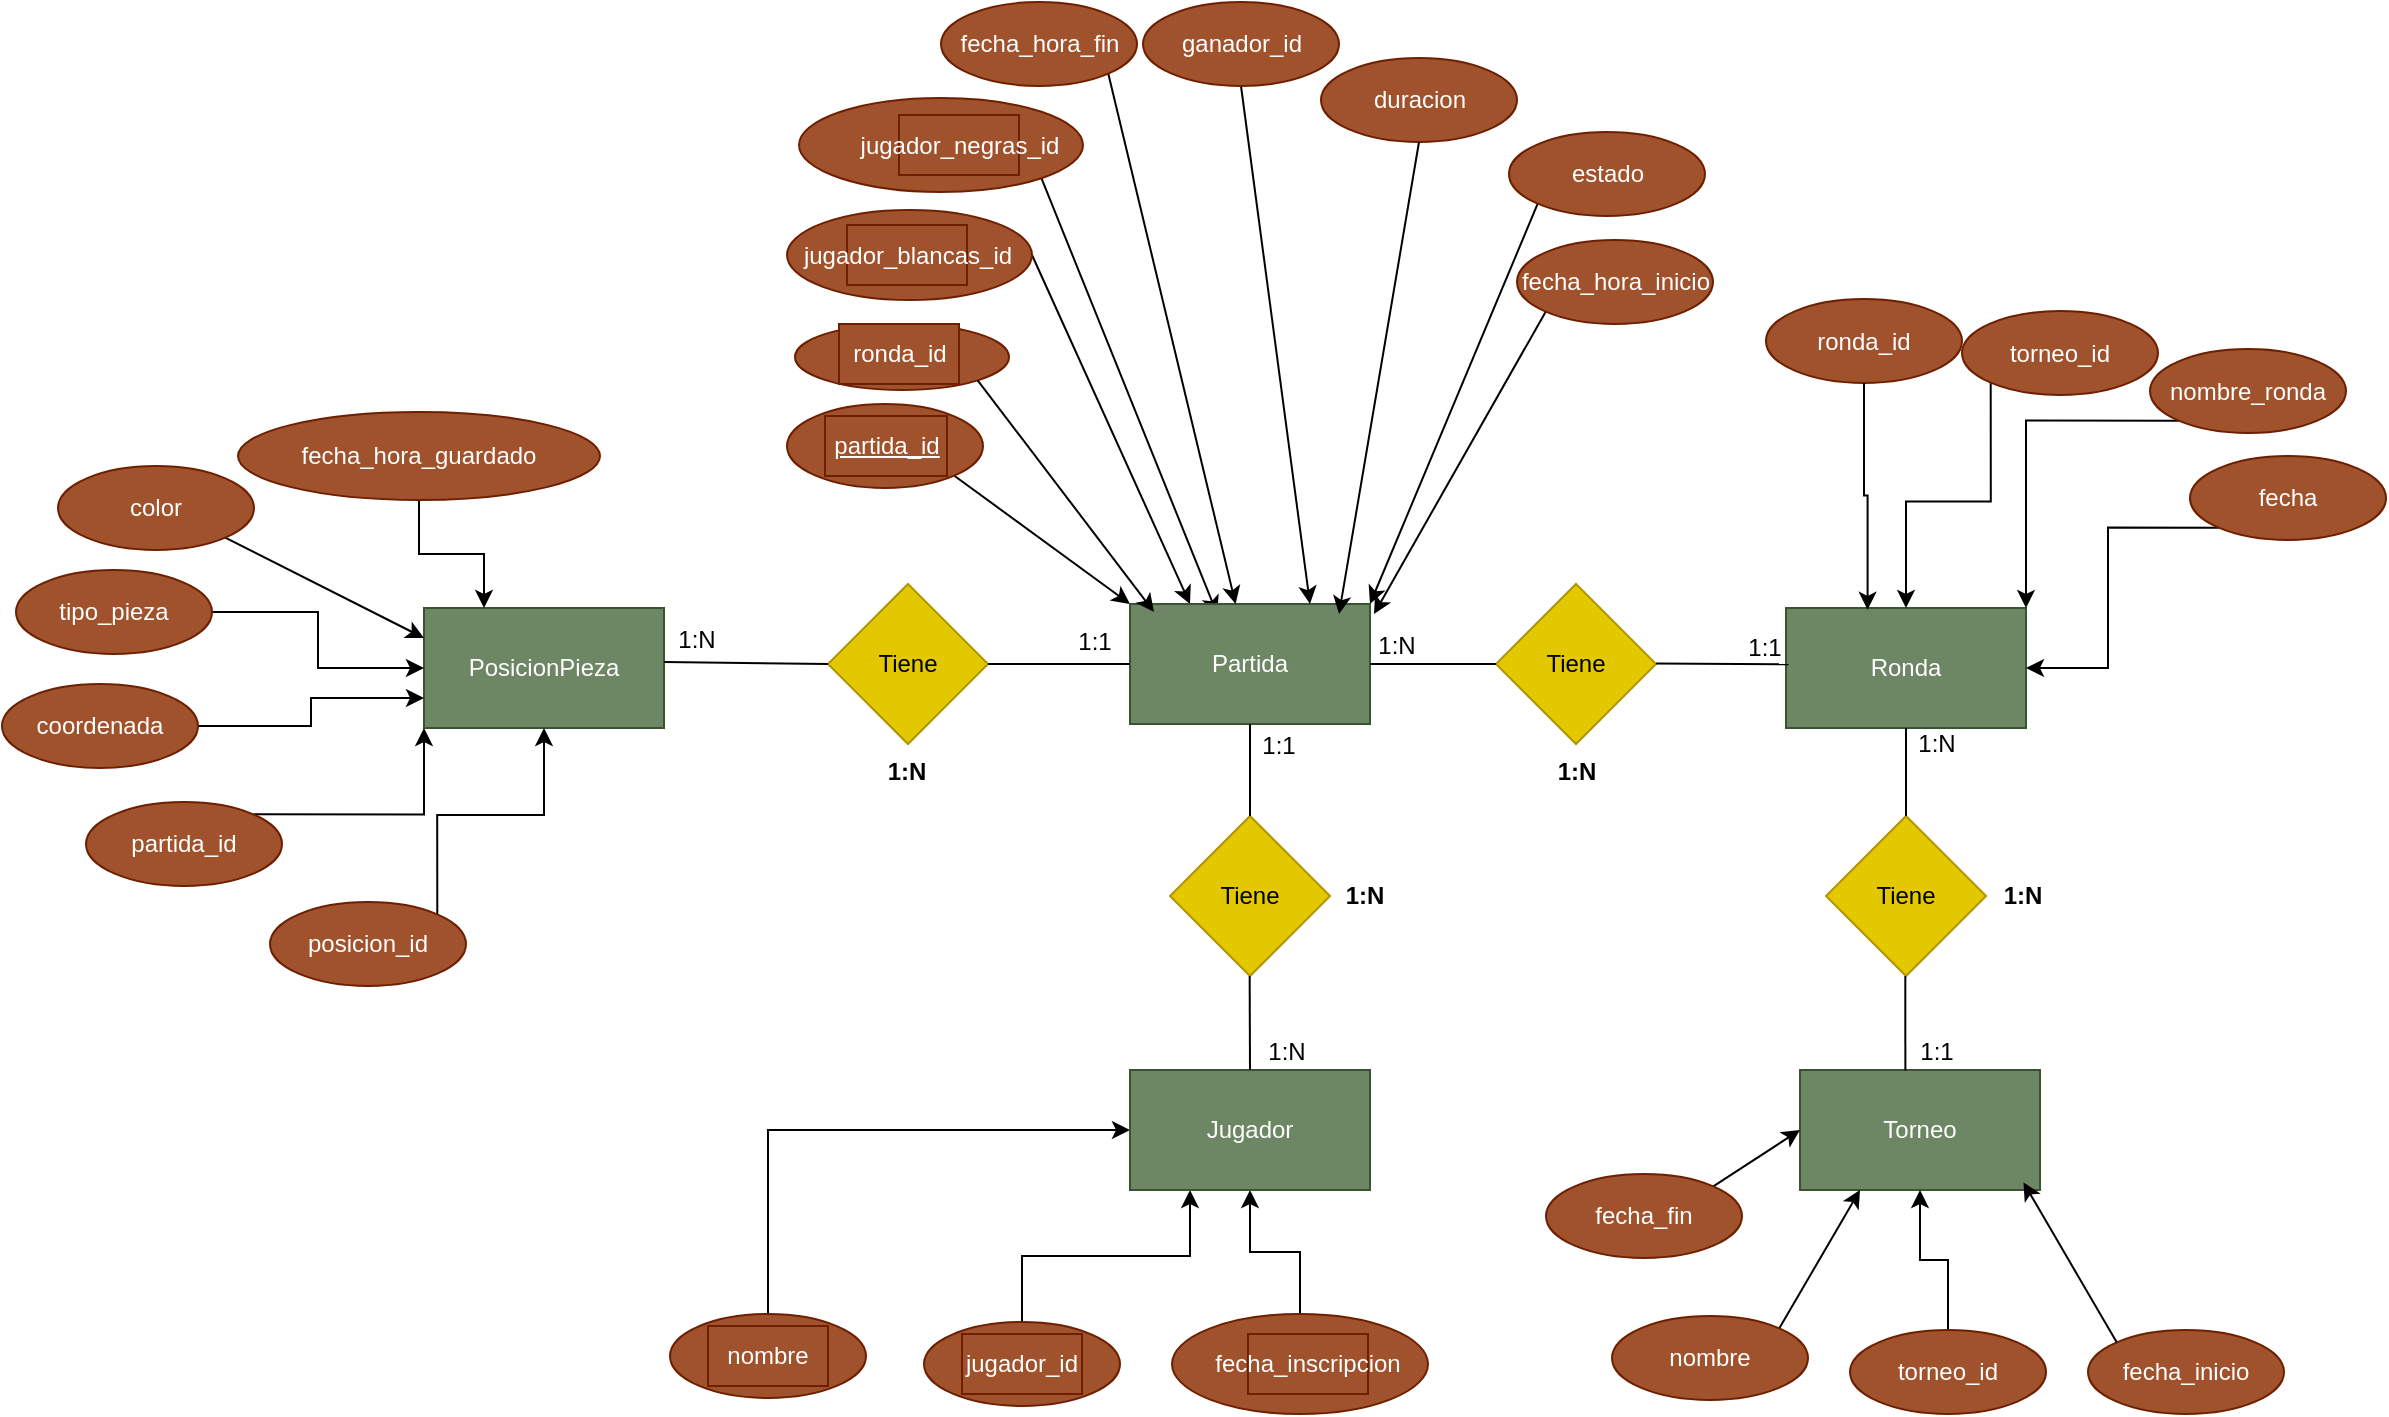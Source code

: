 <mxfile version="26.0.4" pages="2">
  <diagram name="Diagrama-ER" id="im4rLIGjDp1ugVJvaZfw">
    <mxGraphModel dx="2619" dy="1384" grid="0" gridSize="10" guides="1" tooltips="1" connect="1" arrows="0" fold="1" page="0" pageScale="1" pageWidth="827" pageHeight="1169" math="0" shadow="0">
      <root>
        <mxCell id="0" />
        <mxCell id="1" parent="0" />
        <mxCell id="M3GUtny6w7VFZLUFsRHC-83" style="rounded=0;orthogonalLoop=1;jettySize=auto;html=1;exitX=1;exitY=0.5;exitDx=0;exitDy=0;entryX=0.25;entryY=0;entryDx=0;entryDy=0;" parent="1" source="sAkTe9yY6t8Xh1nZLeKb-22" target="sAkTe9yY6t8Xh1nZLeKb-1" edge="1">
          <mxGeometry relative="1" as="geometry" />
        </mxCell>
        <mxCell id="sAkTe9yY6t8Xh1nZLeKb-22" value="" style="ellipse;whiteSpace=wrap;html=1;fillColor=#a0522d;fontColor=#ffffff;strokeColor=#6D1F00;" parent="1" vertex="1">
          <mxGeometry x="106.5" y="18" width="122.5" height="45" as="geometry" />
        </mxCell>
        <mxCell id="M3GUtny6w7VFZLUFsRHC-84" style="rounded=0;orthogonalLoop=1;jettySize=auto;html=1;exitX=1;exitY=1;exitDx=0;exitDy=0;entryX=0.363;entryY=0.083;entryDx=0;entryDy=0;entryPerimeter=0;" parent="1" source="sAkTe9yY6t8Xh1nZLeKb-23" target="sAkTe9yY6t8Xh1nZLeKb-1" edge="1">
          <mxGeometry relative="1" as="geometry">
            <mxPoint x="305.737" y="122.105" as="targetPoint" />
          </mxGeometry>
        </mxCell>
        <mxCell id="sAkTe9yY6t8Xh1nZLeKb-23" value="" style="ellipse;whiteSpace=wrap;html=1;fillColor=#a0522d;fontColor=#ffffff;strokeColor=#6D1F00;" parent="1" vertex="1">
          <mxGeometry x="112.5" y="-38" width="142" height="47" as="geometry" />
        </mxCell>
        <mxCell id="M3GUtny6w7VFZLUFsRHC-98" style="edgeStyle=orthogonalEdgeStyle;rounded=0;orthogonalLoop=1;jettySize=auto;html=1;exitX=0.5;exitY=0;exitDx=0;exitDy=0;" parent="1" source="sAkTe9yY6t8Xh1nZLeKb-25" target="sAkTe9yY6t8Xh1nZLeKb-2" edge="1">
          <mxGeometry relative="1" as="geometry" />
        </mxCell>
        <mxCell id="sAkTe9yY6t8Xh1nZLeKb-25" value="" style="ellipse;whiteSpace=wrap;html=1;fillColor=#a0522d;fontColor=#ffffff;strokeColor=#6D1F00;" parent="1" vertex="1">
          <mxGeometry x="299" y="570" width="128" height="50" as="geometry" />
        </mxCell>
        <mxCell id="M3GUtny6w7VFZLUFsRHC-99" style="edgeStyle=orthogonalEdgeStyle;rounded=0;orthogonalLoop=1;jettySize=auto;html=1;exitX=0.5;exitY=0;exitDx=0;exitDy=0;entryX=0.25;entryY=1;entryDx=0;entryDy=0;" parent="1" source="sAkTe9yY6t8Xh1nZLeKb-26" target="sAkTe9yY6t8Xh1nZLeKb-2" edge="1">
          <mxGeometry relative="1" as="geometry" />
        </mxCell>
        <mxCell id="sAkTe9yY6t8Xh1nZLeKb-26" value="" style="ellipse;whiteSpace=wrap;html=1;fillColor=#a0522d;fontColor=#ffffff;strokeColor=#6D1F00;" parent="1" vertex="1">
          <mxGeometry x="175" y="574" width="98" height="42" as="geometry" />
        </mxCell>
        <mxCell id="M3GUtny6w7VFZLUFsRHC-100" style="edgeStyle=orthogonalEdgeStyle;rounded=0;orthogonalLoop=1;jettySize=auto;html=1;exitX=0.5;exitY=0;exitDx=0;exitDy=0;entryX=0;entryY=0.5;entryDx=0;entryDy=0;" parent="1" source="sAkTe9yY6t8Xh1nZLeKb-27" target="sAkTe9yY6t8Xh1nZLeKb-2" edge="1">
          <mxGeometry relative="1" as="geometry" />
        </mxCell>
        <mxCell id="sAkTe9yY6t8Xh1nZLeKb-27" value="" style="ellipse;whiteSpace=wrap;html=1;fillColor=#a0522d;fontColor=#ffffff;strokeColor=#6D1F00;" parent="1" vertex="1">
          <mxGeometry x="48" y="570" width="98" height="42" as="geometry" />
        </mxCell>
        <mxCell id="sAkTe9yY6t8Xh1nZLeKb-30" value="" style="ellipse;whiteSpace=wrap;html=1;fillColor=#a0522d;fontColor=#ffffff;strokeColor=#6D1F00;" parent="1" vertex="1">
          <mxGeometry x="110.5" y="75" width="107" height="33" as="geometry" />
        </mxCell>
        <mxCell id="M3GUtny6w7VFZLUFsRHC-81" style="rounded=0;orthogonalLoop=1;jettySize=auto;html=1;exitX=1;exitY=1;exitDx=0;exitDy=0;entryX=0;entryY=0;entryDx=0;entryDy=0;" parent="1" source="sAkTe9yY6t8Xh1nZLeKb-20" target="sAkTe9yY6t8Xh1nZLeKb-1" edge="1">
          <mxGeometry relative="1" as="geometry" />
        </mxCell>
        <mxCell id="sAkTe9yY6t8Xh1nZLeKb-20" value="" style="ellipse;whiteSpace=wrap;html=1;fillColor=#a0522d;fontColor=#ffffff;strokeColor=#6D1F00;" parent="1" vertex="1">
          <mxGeometry x="106.5" y="115" width="98" height="42" as="geometry" />
        </mxCell>
        <mxCell id="sAkTe9yY6t8Xh1nZLeKb-1" value="Partida" style="rounded=0;whiteSpace=wrap;html=1;fillColor=#6d8764;fontColor=#ffffff;strokeColor=#3A5431;" parent="1" vertex="1">
          <mxGeometry x="278" y="215" width="120" height="60" as="geometry" />
        </mxCell>
        <mxCell id="sAkTe9yY6t8Xh1nZLeKb-2" value="Jugador" style="rounded=0;whiteSpace=wrap;html=1;fillColor=#6d8764;fontColor=#ffffff;strokeColor=#3A5431;" parent="1" vertex="1">
          <mxGeometry x="278" y="448" width="120" height="60" as="geometry" />
        </mxCell>
        <mxCell id="sAkTe9yY6t8Xh1nZLeKb-3" value="ronda_id" style="text;html=1;align=center;verticalAlign=middle;whiteSpace=wrap;rounded=0;fillColor=#a0522d;fontColor=#ffffff;strokeColor=#6D1F00;" parent="1" vertex="1">
          <mxGeometry x="132.5" y="75" width="60" height="30" as="geometry" />
        </mxCell>
        <mxCell id="sAkTe9yY6t8Xh1nZLeKb-4" value="jugador_blancas_id" style="text;html=1;align=center;verticalAlign=middle;whiteSpace=wrap;rounded=0;fillColor=#a0522d;fontColor=#ffffff;strokeColor=#6D1F00;" parent="1" vertex="1">
          <mxGeometry x="136.5" y="25.5" width="60" height="30" as="geometry" />
        </mxCell>
        <mxCell id="sAkTe9yY6t8Xh1nZLeKb-5" value="jugador_negras_id" style="text;html=1;align=center;verticalAlign=middle;whiteSpace=wrap;rounded=0;fillColor=#a0522d;fontColor=#ffffff;strokeColor=#6D1F00;" parent="1" vertex="1">
          <mxGeometry x="162.5" y="-29.5" width="60" height="30" as="geometry" />
        </mxCell>
        <mxCell id="sAkTe9yY6t8Xh1nZLeKb-8" value="nombre" style="text;html=1;align=center;verticalAlign=middle;whiteSpace=wrap;rounded=0;fillColor=#a0522d;fontColor=#ffffff;strokeColor=#6D1F00;" parent="1" vertex="1">
          <mxGeometry x="67" y="576" width="60" height="30" as="geometry" />
        </mxCell>
        <mxCell id="sAkTe9yY6t8Xh1nZLeKb-10" value="&lt;u&gt;partida_id&lt;/u&gt;" style="text;html=1;align=center;verticalAlign=middle;whiteSpace=wrap;rounded=0;fillColor=#a0522d;fontColor=#ffffff;strokeColor=#6D1F00;" parent="1" vertex="1">
          <mxGeometry x="125.5" y="121" width="61" height="30" as="geometry" />
        </mxCell>
        <mxCell id="sAkTe9yY6t8Xh1nZLeKb-11" value="jugador_id" style="text;html=1;align=center;verticalAlign=middle;whiteSpace=wrap;rounded=0;fillColor=#a0522d;fontColor=#ffffff;strokeColor=#6D1F00;" parent="1" vertex="1">
          <mxGeometry x="194" y="580" width="60" height="30" as="geometry" />
        </mxCell>
        <mxCell id="sAkTe9yY6t8Xh1nZLeKb-12" value="fecha_inscripcion" style="text;html=1;align=center;verticalAlign=middle;whiteSpace=wrap;rounded=0;fillColor=#a0522d;fontColor=#ffffff;strokeColor=#6D1F00;" parent="1" vertex="1">
          <mxGeometry x="337" y="580" width="60" height="30" as="geometry" />
        </mxCell>
        <mxCell id="sAkTe9yY6t8Xh1nZLeKb-13" value="Tiene" style="rhombus;whiteSpace=wrap;html=1;fillColor=#e3c800;fontColor=#000000;strokeColor=#B09500;" parent="1" vertex="1">
          <mxGeometry x="298" y="321" width="80" height="80" as="geometry" />
        </mxCell>
        <mxCell id="sAkTe9yY6t8Xh1nZLeKb-18" value="" style="endArrow=none;html=1;rounded=0;entryX=0.5;entryY=1;entryDx=0;entryDy=0;exitX=0.5;exitY=0;exitDx=0;exitDy=0;" parent="1" source="sAkTe9yY6t8Xh1nZLeKb-13" target="sAkTe9yY6t8Xh1nZLeKb-1" edge="1">
          <mxGeometry width="50" height="50" relative="1" as="geometry">
            <mxPoint x="411" y="451" as="sourcePoint" />
            <mxPoint x="461" y="401" as="targetPoint" />
          </mxGeometry>
        </mxCell>
        <mxCell id="sAkTe9yY6t8Xh1nZLeKb-19" value="" style="endArrow=none;html=1;rounded=0;entryX=0.5;entryY=1;entryDx=0;entryDy=0;exitX=0.5;exitY=0;exitDx=0;exitDy=0;" parent="1" source="sAkTe9yY6t8Xh1nZLeKb-2" edge="1">
          <mxGeometry width="50" height="50" relative="1" as="geometry">
            <mxPoint x="337.83" y="447" as="sourcePoint" />
            <mxPoint x="337.83" y="401" as="targetPoint" />
          </mxGeometry>
        </mxCell>
        <mxCell id="M3GUtny6w7VFZLUFsRHC-86" style="rounded=0;orthogonalLoop=1;jettySize=auto;html=1;exitX=0.5;exitY=1;exitDx=0;exitDy=0;entryX=0.75;entryY=0;entryDx=0;entryDy=0;" parent="1" source="M3GUtny6w7VFZLUFsRHC-3" target="sAkTe9yY6t8Xh1nZLeKb-1" edge="1">
          <mxGeometry relative="1" as="geometry" />
        </mxCell>
        <mxCell id="M3GUtny6w7VFZLUFsRHC-3" value="ganador_id" style="ellipse;whiteSpace=wrap;html=1;fillColor=#a0522d;fontColor=#ffffff;strokeColor=#6D1F00;" parent="1" vertex="1">
          <mxGeometry x="284.5" y="-86" width="98" height="42" as="geometry" />
        </mxCell>
        <mxCell id="M3GUtny6w7VFZLUFsRHC-4" value="duracion" style="ellipse;whiteSpace=wrap;html=1;fillColor=#a0522d;fontColor=#ffffff;strokeColor=#6D1F00;" parent="1" vertex="1">
          <mxGeometry x="373.5" y="-58" width="98" height="42" as="geometry" />
        </mxCell>
        <mxCell id="M3GUtny6w7VFZLUFsRHC-88" style="rounded=0;orthogonalLoop=1;jettySize=auto;html=1;exitX=0;exitY=1;exitDx=0;exitDy=0;entryX=1;entryY=0;entryDx=0;entryDy=0;" parent="1" source="M3GUtny6w7VFZLUFsRHC-5" target="sAkTe9yY6t8Xh1nZLeKb-1" edge="1">
          <mxGeometry relative="1" as="geometry" />
        </mxCell>
        <mxCell id="M3GUtny6w7VFZLUFsRHC-5" value="estado" style="ellipse;whiteSpace=wrap;html=1;fillColor=#a0522d;fontColor=#ffffff;strokeColor=#6D1F00;" parent="1" vertex="1">
          <mxGeometry x="467.5" y="-21" width="98" height="42" as="geometry" />
        </mxCell>
        <mxCell id="M3GUtny6w7VFZLUFsRHC-89" style="rounded=0;orthogonalLoop=1;jettySize=auto;html=1;exitX=0;exitY=1;exitDx=0;exitDy=0;" parent="1" source="M3GUtny6w7VFZLUFsRHC-6" edge="1">
          <mxGeometry relative="1" as="geometry">
            <mxPoint x="400" y="220" as="targetPoint" />
          </mxGeometry>
        </mxCell>
        <mxCell id="M3GUtny6w7VFZLUFsRHC-6" value="fecha_hora_inicio" style="ellipse;whiteSpace=wrap;html=1;fillColor=#a0522d;fontColor=#ffffff;strokeColor=#6D1F00;" parent="1" vertex="1">
          <mxGeometry x="471.5" y="33" width="98" height="42" as="geometry" />
        </mxCell>
        <mxCell id="M3GUtny6w7VFZLUFsRHC-85" style="rounded=0;orthogonalLoop=1;jettySize=auto;html=1;exitX=1;exitY=1;exitDx=0;exitDy=0;" parent="1" source="M3GUtny6w7VFZLUFsRHC-7" target="sAkTe9yY6t8Xh1nZLeKb-1" edge="1">
          <mxGeometry relative="1" as="geometry" />
        </mxCell>
        <mxCell id="M3GUtny6w7VFZLUFsRHC-7" value="fecha_hora_fin" style="ellipse;whiteSpace=wrap;html=1;fillColor=#a0522d;fontColor=#ffffff;strokeColor=#6D1F00;" parent="1" vertex="1">
          <mxGeometry x="183.5" y="-86" width="98" height="42" as="geometry" />
        </mxCell>
        <mxCell id="M3GUtny6w7VFZLUFsRHC-8" value="Ronda" style="rounded=0;whiteSpace=wrap;html=1;fillColor=#6d8764;fontColor=#ffffff;strokeColor=#3A5431;" parent="1" vertex="1">
          <mxGeometry x="606" y="217" width="120" height="60" as="geometry" />
        </mxCell>
        <mxCell id="M3GUtny6w7VFZLUFsRHC-9" value="ronda_id" style="ellipse;whiteSpace=wrap;html=1;fillColor=#a0522d;fontColor=#ffffff;strokeColor=#6D1F00;" parent="1" vertex="1">
          <mxGeometry x="596" y="62.5" width="98" height="42" as="geometry" />
        </mxCell>
        <mxCell id="M3GUtny6w7VFZLUFsRHC-91" style="edgeStyle=orthogonalEdgeStyle;rounded=0;orthogonalLoop=1;jettySize=auto;html=1;exitX=0;exitY=1;exitDx=0;exitDy=0;" parent="1" source="M3GUtny6w7VFZLUFsRHC-10" target="M3GUtny6w7VFZLUFsRHC-8" edge="1">
          <mxGeometry relative="1" as="geometry" />
        </mxCell>
        <mxCell id="M3GUtny6w7VFZLUFsRHC-10" value="torneo_id" style="ellipse;whiteSpace=wrap;html=1;fillColor=#a0522d;fontColor=#ffffff;strokeColor=#6D1F00;" parent="1" vertex="1">
          <mxGeometry x="694" y="68.5" width="98" height="42" as="geometry" />
        </mxCell>
        <mxCell id="M3GUtny6w7VFZLUFsRHC-93" style="edgeStyle=orthogonalEdgeStyle;rounded=0;orthogonalLoop=1;jettySize=auto;html=1;exitX=0;exitY=1;exitDx=0;exitDy=0;entryX=1;entryY=0.5;entryDx=0;entryDy=0;" parent="1" source="M3GUtny6w7VFZLUFsRHC-11" target="M3GUtny6w7VFZLUFsRHC-8" edge="1">
          <mxGeometry relative="1" as="geometry" />
        </mxCell>
        <mxCell id="M3GUtny6w7VFZLUFsRHC-11" value="fecha" style="ellipse;whiteSpace=wrap;html=1;fillColor=#a0522d;fontColor=#ffffff;strokeColor=#6D1F00;" parent="1" vertex="1">
          <mxGeometry x="808" y="141" width="98" height="42" as="geometry" />
        </mxCell>
        <mxCell id="M3GUtny6w7VFZLUFsRHC-92" style="edgeStyle=orthogonalEdgeStyle;rounded=0;orthogonalLoop=1;jettySize=auto;html=1;exitX=0;exitY=1;exitDx=0;exitDy=0;entryX=1;entryY=0;entryDx=0;entryDy=0;" parent="1" source="M3GUtny6w7VFZLUFsRHC-12" target="M3GUtny6w7VFZLUFsRHC-8" edge="1">
          <mxGeometry relative="1" as="geometry" />
        </mxCell>
        <mxCell id="M3GUtny6w7VFZLUFsRHC-12" value="nombre_ronda" style="ellipse;whiteSpace=wrap;html=1;fillColor=#a0522d;fontColor=#ffffff;strokeColor=#6D1F00;" parent="1" vertex="1">
          <mxGeometry x="788" y="87.5" width="98" height="42" as="geometry" />
        </mxCell>
        <mxCell id="M3GUtny6w7VFZLUFsRHC-13" value="Torneo" style="rounded=0;whiteSpace=wrap;html=1;fillColor=#6d8764;fontColor=#ffffff;strokeColor=#3A5431;" parent="1" vertex="1">
          <mxGeometry x="613" y="448" width="120" height="60" as="geometry" />
        </mxCell>
        <mxCell id="M3GUtny6w7VFZLUFsRHC-95" style="rounded=0;orthogonalLoop=1;jettySize=auto;html=1;exitX=1;exitY=0;exitDx=0;exitDy=0;entryX=0.25;entryY=1;entryDx=0;entryDy=0;" parent="1" source="M3GUtny6w7VFZLUFsRHC-14" target="M3GUtny6w7VFZLUFsRHC-13" edge="1">
          <mxGeometry relative="1" as="geometry" />
        </mxCell>
        <mxCell id="M3GUtny6w7VFZLUFsRHC-14" value="nombre" style="ellipse;whiteSpace=wrap;html=1;fillColor=#a0522d;fontColor=#ffffff;strokeColor=#6D1F00;" parent="1" vertex="1">
          <mxGeometry x="519" y="571" width="98" height="42" as="geometry" />
        </mxCell>
        <mxCell id="M3GUtny6w7VFZLUFsRHC-96" style="edgeStyle=orthogonalEdgeStyle;rounded=0;orthogonalLoop=1;jettySize=auto;html=1;exitX=0.5;exitY=0;exitDx=0;exitDy=0;" parent="1" source="M3GUtny6w7VFZLUFsRHC-15" target="M3GUtny6w7VFZLUFsRHC-13" edge="1">
          <mxGeometry relative="1" as="geometry" />
        </mxCell>
        <mxCell id="M3GUtny6w7VFZLUFsRHC-15" value="torneo_id" style="ellipse;whiteSpace=wrap;html=1;fillColor=#a0522d;fontColor=#ffffff;strokeColor=#6D1F00;" parent="1" vertex="1">
          <mxGeometry x="638" y="578" width="98" height="42" as="geometry" />
        </mxCell>
        <mxCell id="M3GUtny6w7VFZLUFsRHC-94" style="rounded=0;orthogonalLoop=1;jettySize=auto;html=1;exitX=1;exitY=0;exitDx=0;exitDy=0;entryX=0;entryY=0.5;entryDx=0;entryDy=0;" parent="1" source="M3GUtny6w7VFZLUFsRHC-16" target="M3GUtny6w7VFZLUFsRHC-13" edge="1">
          <mxGeometry relative="1" as="geometry" />
        </mxCell>
        <mxCell id="M3GUtny6w7VFZLUFsRHC-16" value="fecha_fin" style="ellipse;whiteSpace=wrap;html=1;fillColor=#a0522d;fontColor=#ffffff;strokeColor=#6D1F00;" parent="1" vertex="1">
          <mxGeometry x="486" y="500" width="98" height="42" as="geometry" />
        </mxCell>
        <mxCell id="M3GUtny6w7VFZLUFsRHC-17" value="fecha_inicio" style="ellipse;whiteSpace=wrap;html=1;fillColor=#a0522d;fontColor=#ffffff;strokeColor=#6D1F00;" parent="1" vertex="1">
          <mxGeometry x="757" y="578" width="98" height="42" as="geometry" />
        </mxCell>
        <mxCell id="M3GUtny6w7VFZLUFsRHC-28" value="Tiene" style="rhombus;whiteSpace=wrap;html=1;fillColor=#e3c800;fontColor=#000000;strokeColor=#B09500;" parent="1" vertex="1">
          <mxGeometry x="626" y="321" width="80" height="80" as="geometry" />
        </mxCell>
        <mxCell id="M3GUtny6w7VFZLUFsRHC-29" value="Tiene" style="rhombus;whiteSpace=wrap;html=1;fillColor=#e3c800;fontColor=#000000;strokeColor=#B09500;" parent="1" vertex="1">
          <mxGeometry x="461" y="205" width="80" height="80" as="geometry" />
        </mxCell>
        <mxCell id="M3GUtny6w7VFZLUFsRHC-33" value="" style="endArrow=none;html=1;rounded=0;entryX=0.5;entryY=1;entryDx=0;entryDy=0;exitX=0.5;exitY=0;exitDx=0;exitDy=0;" parent="1" source="M3GUtny6w7VFZLUFsRHC-28" target="M3GUtny6w7VFZLUFsRHC-8" edge="1">
          <mxGeometry width="50" height="50" relative="1" as="geometry">
            <mxPoint x="675" y="376" as="sourcePoint" />
            <mxPoint x="725" y="326" as="targetPoint" />
          </mxGeometry>
        </mxCell>
        <mxCell id="M3GUtny6w7VFZLUFsRHC-34" value="" style="endArrow=none;html=1;rounded=0;entryX=0.5;entryY=1;entryDx=0;entryDy=0;exitX=0.439;exitY=0.004;exitDx=0;exitDy=0;exitPerimeter=0;" parent="1" source="M3GUtny6w7VFZLUFsRHC-13" edge="1">
          <mxGeometry width="50" height="50" relative="1" as="geometry">
            <mxPoint x="665.66" y="445" as="sourcePoint" />
            <mxPoint x="665.66" y="401" as="targetPoint" />
          </mxGeometry>
        </mxCell>
        <mxCell id="M3GUtny6w7VFZLUFsRHC-35" value="" style="endArrow=none;html=1;rounded=0;exitX=1;exitY=0.5;exitDx=0;exitDy=0;entryX=0;entryY=0.5;entryDx=0;entryDy=0;" parent="1" source="sAkTe9yY6t8Xh1nZLeKb-1" target="M3GUtny6w7VFZLUFsRHC-29" edge="1">
          <mxGeometry width="50" height="50" relative="1" as="geometry">
            <mxPoint x="629" y="413" as="sourcePoint" />
            <mxPoint x="679" y="363" as="targetPoint" />
          </mxGeometry>
        </mxCell>
        <mxCell id="M3GUtny6w7VFZLUFsRHC-36" value="" style="endArrow=none;html=1;rounded=0;exitX=1;exitY=0.5;exitDx=0;exitDy=0;entryX=0.011;entryY=0.469;entryDx=0;entryDy=0;entryPerimeter=0;" parent="1" target="M3GUtny6w7VFZLUFsRHC-8" edge="1">
          <mxGeometry width="50" height="50" relative="1" as="geometry">
            <mxPoint x="541" y="244.76" as="sourcePoint" />
            <mxPoint x="604" y="244.76" as="targetPoint" />
          </mxGeometry>
        </mxCell>
        <mxCell id="M3GUtny6w7VFZLUFsRHC-37" value="1:1" style="text;html=1;align=center;verticalAlign=middle;whiteSpace=wrap;rounded=0;" parent="1" vertex="1">
          <mxGeometry x="660" y="430" width="43" height="18" as="geometry" />
        </mxCell>
        <mxCell id="M3GUtny6w7VFZLUFsRHC-38" value="1:N" style="text;html=1;align=center;verticalAlign=middle;whiteSpace=wrap;rounded=0;" parent="1" vertex="1">
          <mxGeometry x="660" y="277" width="43" height="15" as="geometry" />
        </mxCell>
        <mxCell id="M3GUtny6w7VFZLUFsRHC-39" value="&lt;b&gt;1:N&lt;/b&gt;" style="text;html=1;align=center;verticalAlign=middle;whiteSpace=wrap;rounded=0;" parent="1" vertex="1">
          <mxGeometry x="703" y="352" width="43" height="18" as="geometry" />
        </mxCell>
        <mxCell id="M3GUtny6w7VFZLUFsRHC-40" value="1:1" style="text;html=1;align=center;verticalAlign=middle;whiteSpace=wrap;rounded=0;" parent="1" vertex="1">
          <mxGeometry x="574" y="228" width="43" height="18" as="geometry" />
        </mxCell>
        <mxCell id="M3GUtny6w7VFZLUFsRHC-41" value="1:1" style="text;html=1;align=center;verticalAlign=middle;whiteSpace=wrap;rounded=0;" parent="1" vertex="1">
          <mxGeometry x="330.5" y="277" width="43" height="18" as="geometry" />
        </mxCell>
        <mxCell id="M3GUtny6w7VFZLUFsRHC-42" value="1:N" style="text;html=1;align=center;verticalAlign=middle;whiteSpace=wrap;rounded=0;" parent="1" vertex="1">
          <mxGeometry x="390" y="228" width="43" height="15" as="geometry" />
        </mxCell>
        <mxCell id="M3GUtny6w7VFZLUFsRHC-43" value="&lt;b&gt;1:N&lt;/b&gt;" style="text;html=1;align=center;verticalAlign=middle;whiteSpace=wrap;rounded=0;" parent="1" vertex="1">
          <mxGeometry x="479.5" y="290" width="43" height="18" as="geometry" />
        </mxCell>
        <mxCell id="M3GUtny6w7VFZLUFsRHC-46" value="PosicionPieza" style="rounded=0;whiteSpace=wrap;html=1;fillColor=#6d8764;fontColor=#ffffff;strokeColor=#3A5431;" parent="1" vertex="1">
          <mxGeometry x="-75" y="217" width="120" height="60" as="geometry" />
        </mxCell>
        <mxCell id="M3GUtny6w7VFZLUFsRHC-47" value="Tiene" style="rhombus;whiteSpace=wrap;html=1;fillColor=#e3c800;fontColor=#000000;strokeColor=#B09500;" parent="1" vertex="1">
          <mxGeometry x="127" y="205" width="80" height="80" as="geometry" />
        </mxCell>
        <mxCell id="M3GUtny6w7VFZLUFsRHC-50" value="" style="endArrow=none;html=1;rounded=0;entryX=1;entryY=0.45;entryDx=0;entryDy=0;exitX=0;exitY=0.5;exitDx=0;exitDy=0;entryPerimeter=0;" parent="1" source="M3GUtny6w7VFZLUFsRHC-47" target="M3GUtny6w7VFZLUFsRHC-46" edge="1">
          <mxGeometry width="50" height="50" relative="1" as="geometry">
            <mxPoint x="348" y="331" as="sourcePoint" />
            <mxPoint x="348" y="285" as="targetPoint" />
          </mxGeometry>
        </mxCell>
        <mxCell id="M3GUtny6w7VFZLUFsRHC-51" value="" style="endArrow=none;html=1;rounded=0;entryX=1;entryY=0.5;entryDx=0;entryDy=0;exitX=0;exitY=0.5;exitDx=0;exitDy=0;" parent="1" source="sAkTe9yY6t8Xh1nZLeKb-1" target="M3GUtny6w7VFZLUFsRHC-47" edge="1">
          <mxGeometry width="50" height="50" relative="1" as="geometry">
            <mxPoint x="358" y="341" as="sourcePoint" />
            <mxPoint x="358" y="295" as="targetPoint" />
          </mxGeometry>
        </mxCell>
        <mxCell id="M3GUtny6w7VFZLUFsRHC-79" style="edgeStyle=orthogonalEdgeStyle;rounded=0;orthogonalLoop=1;jettySize=auto;html=1;exitX=1;exitY=0;exitDx=0;exitDy=0;entryX=0.5;entryY=1;entryDx=0;entryDy=0;" parent="1" source="M3GUtny6w7VFZLUFsRHC-52" target="M3GUtny6w7VFZLUFsRHC-46" edge="1">
          <mxGeometry relative="1" as="geometry" />
        </mxCell>
        <mxCell id="M3GUtny6w7VFZLUFsRHC-52" value="posicion_id" style="ellipse;whiteSpace=wrap;html=1;fillColor=#a0522d;fontColor=#ffffff;strokeColor=#6D1F00;" parent="1" vertex="1">
          <mxGeometry x="-152" y="364" width="98" height="42" as="geometry" />
        </mxCell>
        <mxCell id="M3GUtny6w7VFZLUFsRHC-78" style="edgeStyle=orthogonalEdgeStyle;rounded=0;orthogonalLoop=1;jettySize=auto;html=1;exitX=1;exitY=0;exitDx=0;exitDy=0;entryX=0;entryY=1;entryDx=0;entryDy=0;" parent="1" source="M3GUtny6w7VFZLUFsRHC-53" target="M3GUtny6w7VFZLUFsRHC-46" edge="1">
          <mxGeometry relative="1" as="geometry" />
        </mxCell>
        <mxCell id="M3GUtny6w7VFZLUFsRHC-53" value="partida_id" style="ellipse;whiteSpace=wrap;html=1;fillColor=#a0522d;fontColor=#ffffff;strokeColor=#6D1F00;" parent="1" vertex="1">
          <mxGeometry x="-244" y="314" width="98" height="42" as="geometry" />
        </mxCell>
        <mxCell id="M3GUtny6w7VFZLUFsRHC-76" style="edgeStyle=orthogonalEdgeStyle;rounded=0;orthogonalLoop=1;jettySize=auto;html=1;exitX=1;exitY=0.5;exitDx=0;exitDy=0;" parent="1" source="M3GUtny6w7VFZLUFsRHC-54" target="M3GUtny6w7VFZLUFsRHC-46" edge="1">
          <mxGeometry relative="1" as="geometry" />
        </mxCell>
        <mxCell id="M3GUtny6w7VFZLUFsRHC-54" value="tipo_pieza" style="ellipse;whiteSpace=wrap;html=1;fillColor=#a0522d;fontColor=#ffffff;strokeColor=#6D1F00;" parent="1" vertex="1">
          <mxGeometry x="-279" y="198" width="98" height="42" as="geometry" />
        </mxCell>
        <mxCell id="M3GUtny6w7VFZLUFsRHC-77" style="edgeStyle=orthogonalEdgeStyle;rounded=0;orthogonalLoop=1;jettySize=auto;html=1;exitX=1;exitY=0.5;exitDx=0;exitDy=0;entryX=0;entryY=0.75;entryDx=0;entryDy=0;" parent="1" source="M3GUtny6w7VFZLUFsRHC-55" target="M3GUtny6w7VFZLUFsRHC-46" edge="1">
          <mxGeometry relative="1" as="geometry" />
        </mxCell>
        <mxCell id="M3GUtny6w7VFZLUFsRHC-55" value="coordenada" style="ellipse;whiteSpace=wrap;html=1;fillColor=#a0522d;fontColor=#ffffff;strokeColor=#6D1F00;" parent="1" vertex="1">
          <mxGeometry x="-286" y="255" width="98" height="42" as="geometry" />
        </mxCell>
        <mxCell id="M3GUtny6w7VFZLUFsRHC-80" style="edgeStyle=orthogonalEdgeStyle;rounded=0;orthogonalLoop=1;jettySize=auto;html=1;exitX=0.5;exitY=1;exitDx=0;exitDy=0;entryX=0.25;entryY=0;entryDx=0;entryDy=0;" parent="1" source="M3GUtny6w7VFZLUFsRHC-56" target="M3GUtny6w7VFZLUFsRHC-46" edge="1">
          <mxGeometry relative="1" as="geometry" />
        </mxCell>
        <mxCell id="M3GUtny6w7VFZLUFsRHC-56" value="fecha_hora_guardado" style="ellipse;whiteSpace=wrap;html=1;fillColor=#a0522d;fontColor=#ffffff;strokeColor=#6D1F00;" parent="1" vertex="1">
          <mxGeometry x="-168" y="119" width="181" height="44" as="geometry" />
        </mxCell>
        <mxCell id="M3GUtny6w7VFZLUFsRHC-75" style="rounded=0;orthogonalLoop=1;jettySize=auto;html=1;exitX=1;exitY=1;exitDx=0;exitDy=0;entryX=0;entryY=0.25;entryDx=0;entryDy=0;" parent="1" source="M3GUtny6w7VFZLUFsRHC-57" target="M3GUtny6w7VFZLUFsRHC-46" edge="1">
          <mxGeometry relative="1" as="geometry" />
        </mxCell>
        <mxCell id="M3GUtny6w7VFZLUFsRHC-57" value="color" style="ellipse;whiteSpace=wrap;html=1;fillColor=#a0522d;fontColor=#ffffff;strokeColor=#6D1F00;" parent="1" vertex="1">
          <mxGeometry x="-258" y="146" width="98" height="42" as="geometry" />
        </mxCell>
        <mxCell id="M3GUtny6w7VFZLUFsRHC-58" value="1:1" style="text;html=1;align=center;verticalAlign=middle;whiteSpace=wrap;rounded=0;" parent="1" vertex="1">
          <mxGeometry x="238.5" y="225" width="43" height="18" as="geometry" />
        </mxCell>
        <mxCell id="M3GUtny6w7VFZLUFsRHC-59" value="1:N" style="text;html=1;align=center;verticalAlign=middle;whiteSpace=wrap;rounded=0;" parent="1" vertex="1">
          <mxGeometry x="40" y="225" width="43" height="15" as="geometry" />
        </mxCell>
        <mxCell id="M3GUtny6w7VFZLUFsRHC-60" value="&lt;b&gt;1:N&lt;/b&gt;" style="text;html=1;align=center;verticalAlign=middle;whiteSpace=wrap;rounded=0;" parent="1" vertex="1">
          <mxGeometry x="145" y="290" width="43" height="18" as="geometry" />
        </mxCell>
        <mxCell id="M3GUtny6w7VFZLUFsRHC-61" value="1:N" style="text;html=1;align=center;verticalAlign=middle;whiteSpace=wrap;rounded=0;" parent="1" vertex="1">
          <mxGeometry x="335" y="431.5" width="43" height="15" as="geometry" />
        </mxCell>
        <mxCell id="M3GUtny6w7VFZLUFsRHC-62" value="&lt;b&gt;1:N&lt;/b&gt;" style="text;html=1;align=center;verticalAlign=middle;whiteSpace=wrap;rounded=0;" parent="1" vertex="1">
          <mxGeometry x="373.5" y="352" width="43" height="18" as="geometry" />
        </mxCell>
        <mxCell id="M3GUtny6w7VFZLUFsRHC-82" style="rounded=0;orthogonalLoop=1;jettySize=auto;html=1;exitX=1;exitY=1;exitDx=0;exitDy=0;entryX=0.1;entryY=0.066;entryDx=0;entryDy=0;entryPerimeter=0;" parent="1" source="sAkTe9yY6t8Xh1nZLeKb-30" target="sAkTe9yY6t8Xh1nZLeKb-1" edge="1">
          <mxGeometry relative="1" as="geometry" />
        </mxCell>
        <mxCell id="M3GUtny6w7VFZLUFsRHC-87" style="rounded=0;orthogonalLoop=1;jettySize=auto;html=1;exitX=0.5;exitY=1;exitDx=0;exitDy=0;entryX=0.871;entryY=0.083;entryDx=0;entryDy=0;entryPerimeter=0;" parent="1" source="M3GUtny6w7VFZLUFsRHC-4" target="sAkTe9yY6t8Xh1nZLeKb-1" edge="1">
          <mxGeometry relative="1" as="geometry" />
        </mxCell>
        <mxCell id="M3GUtny6w7VFZLUFsRHC-90" style="edgeStyle=orthogonalEdgeStyle;rounded=0;orthogonalLoop=1;jettySize=auto;html=1;exitX=0.5;exitY=1;exitDx=0;exitDy=0;entryX=0.34;entryY=0.015;entryDx=0;entryDy=0;entryPerimeter=0;" parent="1" source="M3GUtny6w7VFZLUFsRHC-9" target="M3GUtny6w7VFZLUFsRHC-8" edge="1">
          <mxGeometry relative="1" as="geometry" />
        </mxCell>
        <mxCell id="M3GUtny6w7VFZLUFsRHC-97" style="rounded=0;orthogonalLoop=1;jettySize=auto;html=1;exitX=0;exitY=0;exitDx=0;exitDy=0;entryX=0.931;entryY=0.937;entryDx=0;entryDy=0;entryPerimeter=0;" parent="1" source="M3GUtny6w7VFZLUFsRHC-17" target="M3GUtny6w7VFZLUFsRHC-13" edge="1">
          <mxGeometry relative="1" as="geometry" />
        </mxCell>
      </root>
    </mxGraphModel>
  </diagram>
  <diagram id="YYxm8lDbGbhozRdiBa5d" name="Diagrama-Relacional">
    <mxGraphModel dx="846" dy="836" grid="0" gridSize="10" guides="1" tooltips="1" connect="1" arrows="1" fold="1" page="0" pageScale="1" pageWidth="827" pageHeight="1169" math="0" shadow="0">
      <root>
        <mxCell id="0" />
        <mxCell id="1" parent="0" />
        <mxCell id="Vv-qtZDc3cKVNP00vZ1H-1" value="Partida" style="shape=table;startSize=30;container=1;collapsible=1;childLayout=tableLayout;fixedRows=1;rowLines=0;fontStyle=1;align=center;resizeLast=1;html=1;" vertex="1" parent="1">
          <mxGeometry x="1370.5" y="347" width="180" height="300" as="geometry">
            <mxRectangle x="-5" y="760" width="80" height="30" as="alternateBounds" />
          </mxGeometry>
        </mxCell>
        <mxCell id="Vv-qtZDc3cKVNP00vZ1H-2" value="" style="shape=tableRow;horizontal=0;startSize=0;swimlaneHead=0;swimlaneBody=0;fillColor=none;collapsible=0;dropTarget=0;points=[[0,0.5],[1,0.5]];portConstraint=eastwest;top=0;left=0;right=0;bottom=1;" vertex="1" parent="Vv-qtZDc3cKVNP00vZ1H-1">
          <mxGeometry y="30" width="180" height="30" as="geometry" />
        </mxCell>
        <mxCell id="Vv-qtZDc3cKVNP00vZ1H-3" value="PK" style="shape=partialRectangle;connectable=0;fillColor=none;top=0;left=0;bottom=0;right=0;fontStyle=1;overflow=hidden;whiteSpace=wrap;html=1;" vertex="1" parent="Vv-qtZDc3cKVNP00vZ1H-2">
          <mxGeometry width="30" height="30" as="geometry">
            <mxRectangle width="30" height="30" as="alternateBounds" />
          </mxGeometry>
        </mxCell>
        <mxCell id="Vv-qtZDc3cKVNP00vZ1H-4" value="partida_id" style="shape=partialRectangle;connectable=0;fillColor=none;top=0;left=0;bottom=0;right=0;align=left;spacingLeft=6;fontStyle=5;overflow=hidden;whiteSpace=wrap;html=1;" vertex="1" parent="Vv-qtZDc3cKVNP00vZ1H-2">
          <mxGeometry x="30" width="150" height="30" as="geometry">
            <mxRectangle width="150" height="30" as="alternateBounds" />
          </mxGeometry>
        </mxCell>
        <mxCell id="Vv-qtZDc3cKVNP00vZ1H-5" value="" style="shape=tableRow;horizontal=0;startSize=0;swimlaneHead=0;swimlaneBody=0;fillColor=none;collapsible=0;dropTarget=0;points=[[0,0.5],[1,0.5]];portConstraint=eastwest;top=0;left=0;right=0;bottom=0;" vertex="1" parent="Vv-qtZDc3cKVNP00vZ1H-1">
          <mxGeometry y="60" width="180" height="30" as="geometry" />
        </mxCell>
        <mxCell id="Vv-qtZDc3cKVNP00vZ1H-6" value="FK" style="shape=partialRectangle;connectable=0;fillColor=none;top=0;left=0;bottom=0;right=0;editable=1;overflow=hidden;whiteSpace=wrap;html=1;" vertex="1" parent="Vv-qtZDc3cKVNP00vZ1H-5">
          <mxGeometry width="30" height="30" as="geometry">
            <mxRectangle width="30" height="30" as="alternateBounds" />
          </mxGeometry>
        </mxCell>
        <mxCell id="Vv-qtZDc3cKVNP00vZ1H-7" value="ronda_id" style="shape=partialRectangle;connectable=0;fillColor=none;top=0;left=0;bottom=0;right=0;align=left;spacingLeft=6;overflow=hidden;whiteSpace=wrap;html=1;" vertex="1" parent="Vv-qtZDc3cKVNP00vZ1H-5">
          <mxGeometry x="30" width="150" height="30" as="geometry">
            <mxRectangle width="150" height="30" as="alternateBounds" />
          </mxGeometry>
        </mxCell>
        <mxCell id="Vv-qtZDc3cKVNP00vZ1H-8" value="" style="shape=tableRow;horizontal=0;startSize=0;swimlaneHead=0;swimlaneBody=0;fillColor=none;collapsible=0;dropTarget=0;points=[[0,0.5],[1,0.5]];portConstraint=eastwest;top=0;left=0;right=0;bottom=0;" vertex="1" parent="Vv-qtZDc3cKVNP00vZ1H-1">
          <mxGeometry y="90" width="180" height="30" as="geometry" />
        </mxCell>
        <mxCell id="Vv-qtZDc3cKVNP00vZ1H-9" value="FK" style="shape=partialRectangle;connectable=0;fillColor=none;top=0;left=0;bottom=0;right=0;editable=1;overflow=hidden;whiteSpace=wrap;html=1;" vertex="1" parent="Vv-qtZDc3cKVNP00vZ1H-8">
          <mxGeometry width="30" height="30" as="geometry">
            <mxRectangle width="30" height="30" as="alternateBounds" />
          </mxGeometry>
        </mxCell>
        <mxCell id="Vv-qtZDc3cKVNP00vZ1H-10" value="jugador_blancas_id" style="shape=partialRectangle;connectable=0;fillColor=none;top=0;left=0;bottom=0;right=0;align=left;spacingLeft=6;overflow=hidden;whiteSpace=wrap;html=1;" vertex="1" parent="Vv-qtZDc3cKVNP00vZ1H-8">
          <mxGeometry x="30" width="150" height="30" as="geometry">
            <mxRectangle width="150" height="30" as="alternateBounds" />
          </mxGeometry>
        </mxCell>
        <mxCell id="Vv-qtZDc3cKVNP00vZ1H-11" value="" style="shape=tableRow;horizontal=0;startSize=0;swimlaneHead=0;swimlaneBody=0;fillColor=none;collapsible=0;dropTarget=0;points=[[0,0.5],[1,0.5]];portConstraint=eastwest;top=0;left=0;right=0;bottom=0;" vertex="1" parent="Vv-qtZDc3cKVNP00vZ1H-1">
          <mxGeometry y="120" width="180" height="30" as="geometry" />
        </mxCell>
        <mxCell id="Vv-qtZDc3cKVNP00vZ1H-12" value="FK" style="shape=partialRectangle;connectable=0;fillColor=none;top=0;left=0;bottom=0;right=0;editable=1;overflow=hidden;whiteSpace=wrap;html=1;" vertex="1" parent="Vv-qtZDc3cKVNP00vZ1H-11">
          <mxGeometry width="30" height="30" as="geometry">
            <mxRectangle width="30" height="30" as="alternateBounds" />
          </mxGeometry>
        </mxCell>
        <mxCell id="Vv-qtZDc3cKVNP00vZ1H-13" value="jugador_negras_id" style="shape=partialRectangle;connectable=0;fillColor=none;top=0;left=0;bottom=0;right=0;align=left;spacingLeft=6;overflow=hidden;whiteSpace=wrap;html=1;" vertex="1" parent="Vv-qtZDc3cKVNP00vZ1H-11">
          <mxGeometry x="30" width="150" height="30" as="geometry">
            <mxRectangle width="150" height="30" as="alternateBounds" />
          </mxGeometry>
        </mxCell>
        <mxCell id="Vv-qtZDc3cKVNP00vZ1H-14" value="" style="shape=tableRow;horizontal=0;startSize=0;swimlaneHead=0;swimlaneBody=0;fillColor=none;collapsible=0;dropTarget=0;points=[[0,0.5],[1,0.5]];portConstraint=eastwest;top=0;left=0;right=0;bottom=0;" vertex="1" parent="Vv-qtZDc3cKVNP00vZ1H-1">
          <mxGeometry y="150" width="180" height="30" as="geometry" />
        </mxCell>
        <mxCell id="Vv-qtZDc3cKVNP00vZ1H-15" value="FK" style="shape=partialRectangle;connectable=0;fillColor=none;top=0;left=0;bottom=0;right=0;editable=1;overflow=hidden;whiteSpace=wrap;html=1;" vertex="1" parent="Vv-qtZDc3cKVNP00vZ1H-14">
          <mxGeometry width="30" height="30" as="geometry">
            <mxRectangle width="30" height="30" as="alternateBounds" />
          </mxGeometry>
        </mxCell>
        <mxCell id="Vv-qtZDc3cKVNP00vZ1H-16" value="ganador_id" style="shape=partialRectangle;connectable=0;fillColor=none;top=0;left=0;bottom=0;right=0;align=left;spacingLeft=6;overflow=hidden;whiteSpace=wrap;html=1;" vertex="1" parent="Vv-qtZDc3cKVNP00vZ1H-14">
          <mxGeometry x="30" width="150" height="30" as="geometry">
            <mxRectangle width="150" height="30" as="alternateBounds" />
          </mxGeometry>
        </mxCell>
        <mxCell id="Vv-qtZDc3cKVNP00vZ1H-17" value="" style="shape=tableRow;horizontal=0;startSize=0;swimlaneHead=0;swimlaneBody=0;fillColor=none;collapsible=0;dropTarget=0;points=[[0,0.5],[1,0.5]];portConstraint=eastwest;top=0;left=0;right=0;bottom=0;" vertex="1" parent="Vv-qtZDc3cKVNP00vZ1H-1">
          <mxGeometry y="180" width="180" height="30" as="geometry" />
        </mxCell>
        <mxCell id="Vv-qtZDc3cKVNP00vZ1H-18" value="" style="shape=partialRectangle;connectable=0;fillColor=none;top=0;left=0;bottom=0;right=0;editable=1;overflow=hidden;whiteSpace=wrap;html=1;" vertex="1" parent="Vv-qtZDc3cKVNP00vZ1H-17">
          <mxGeometry width="30" height="30" as="geometry">
            <mxRectangle width="30" height="30" as="alternateBounds" />
          </mxGeometry>
        </mxCell>
        <mxCell id="Vv-qtZDc3cKVNP00vZ1H-19" value="duración" style="shape=partialRectangle;connectable=0;fillColor=none;top=0;left=0;bottom=0;right=0;align=left;spacingLeft=6;overflow=hidden;whiteSpace=wrap;html=1;" vertex="1" parent="Vv-qtZDc3cKVNP00vZ1H-17">
          <mxGeometry x="30" width="150" height="30" as="geometry">
            <mxRectangle width="150" height="30" as="alternateBounds" />
          </mxGeometry>
        </mxCell>
        <mxCell id="Vv-qtZDc3cKVNP00vZ1H-20" value="" style="shape=tableRow;horizontal=0;startSize=0;swimlaneHead=0;swimlaneBody=0;fillColor=none;collapsible=0;dropTarget=0;points=[[0,0.5],[1,0.5]];portConstraint=eastwest;top=0;left=0;right=0;bottom=0;" vertex="1" parent="Vv-qtZDc3cKVNP00vZ1H-1">
          <mxGeometry y="210" width="180" height="30" as="geometry" />
        </mxCell>
        <mxCell id="Vv-qtZDc3cKVNP00vZ1H-21" value="" style="shape=partialRectangle;connectable=0;fillColor=none;top=0;left=0;bottom=0;right=0;editable=1;overflow=hidden;whiteSpace=wrap;html=1;" vertex="1" parent="Vv-qtZDc3cKVNP00vZ1H-20">
          <mxGeometry width="30" height="30" as="geometry">
            <mxRectangle width="30" height="30" as="alternateBounds" />
          </mxGeometry>
        </mxCell>
        <mxCell id="Vv-qtZDc3cKVNP00vZ1H-22" value="estado" style="shape=partialRectangle;connectable=0;fillColor=none;top=0;left=0;bottom=0;right=0;align=left;spacingLeft=6;overflow=hidden;whiteSpace=wrap;html=1;" vertex="1" parent="Vv-qtZDc3cKVNP00vZ1H-20">
          <mxGeometry x="30" width="150" height="30" as="geometry">
            <mxRectangle width="150" height="30" as="alternateBounds" />
          </mxGeometry>
        </mxCell>
        <mxCell id="Vv-qtZDc3cKVNP00vZ1H-23" value="Jugador" style="shape=table;startSize=30;container=1;collapsible=1;childLayout=tableLayout;fixedRows=1;rowLines=0;fontStyle=1;align=center;resizeLast=1;html=1;" vertex="1" parent="1">
          <mxGeometry x="1107" y="377" width="180" height="150" as="geometry" />
        </mxCell>
        <mxCell id="Vv-qtZDc3cKVNP00vZ1H-24" value="" style="shape=tableRow;horizontal=0;startSize=0;swimlaneHead=0;swimlaneBody=0;fillColor=none;collapsible=0;dropTarget=0;points=[[0,0.5],[1,0.5]];portConstraint=eastwest;top=0;left=0;right=0;bottom=1;" vertex="1" parent="Vv-qtZDc3cKVNP00vZ1H-23">
          <mxGeometry y="30" width="180" height="30" as="geometry" />
        </mxCell>
        <mxCell id="Vv-qtZDc3cKVNP00vZ1H-25" value="PK" style="shape=partialRectangle;connectable=0;fillColor=none;top=0;left=0;bottom=0;right=0;fontStyle=1;overflow=hidden;whiteSpace=wrap;html=1;" vertex="1" parent="Vv-qtZDc3cKVNP00vZ1H-24">
          <mxGeometry width="30" height="30" as="geometry">
            <mxRectangle width="30" height="30" as="alternateBounds" />
          </mxGeometry>
        </mxCell>
        <mxCell id="Vv-qtZDc3cKVNP00vZ1H-26" value="jugador_id" style="shape=partialRectangle;connectable=0;fillColor=none;top=0;left=0;bottom=0;right=0;align=left;spacingLeft=6;fontStyle=5;overflow=hidden;whiteSpace=wrap;html=1;" vertex="1" parent="Vv-qtZDc3cKVNP00vZ1H-24">
          <mxGeometry x="30" width="150" height="30" as="geometry">
            <mxRectangle width="150" height="30" as="alternateBounds" />
          </mxGeometry>
        </mxCell>
        <mxCell id="Vv-qtZDc3cKVNP00vZ1H-27" value="" style="shape=tableRow;horizontal=0;startSize=0;swimlaneHead=0;swimlaneBody=0;fillColor=none;collapsible=0;dropTarget=0;points=[[0,0.5],[1,0.5]];portConstraint=eastwest;top=0;left=0;right=0;bottom=0;" vertex="1" parent="Vv-qtZDc3cKVNP00vZ1H-23">
          <mxGeometry y="60" width="180" height="30" as="geometry" />
        </mxCell>
        <mxCell id="Vv-qtZDc3cKVNP00vZ1H-28" value="" style="shape=partialRectangle;connectable=0;fillColor=none;top=0;left=0;bottom=0;right=0;editable=1;overflow=hidden;whiteSpace=wrap;html=1;" vertex="1" parent="Vv-qtZDc3cKVNP00vZ1H-27">
          <mxGeometry width="30" height="30" as="geometry">
            <mxRectangle width="30" height="30" as="alternateBounds" />
          </mxGeometry>
        </mxCell>
        <mxCell id="Vv-qtZDc3cKVNP00vZ1H-29" value="nombre" style="shape=partialRectangle;connectable=0;fillColor=none;top=0;left=0;bottom=0;right=0;align=left;spacingLeft=6;overflow=hidden;whiteSpace=wrap;html=1;" vertex="1" parent="Vv-qtZDc3cKVNP00vZ1H-27">
          <mxGeometry x="30" width="150" height="30" as="geometry">
            <mxRectangle width="150" height="30" as="alternateBounds" />
          </mxGeometry>
        </mxCell>
        <mxCell id="Vv-qtZDc3cKVNP00vZ1H-30" value="" style="shape=tableRow;horizontal=0;startSize=0;swimlaneHead=0;swimlaneBody=0;fillColor=none;collapsible=0;dropTarget=0;points=[[0,0.5],[1,0.5]];portConstraint=eastwest;top=0;left=0;right=0;bottom=0;" vertex="1" parent="Vv-qtZDc3cKVNP00vZ1H-23">
          <mxGeometry y="90" width="180" height="30" as="geometry" />
        </mxCell>
        <mxCell id="Vv-qtZDc3cKVNP00vZ1H-31" value="" style="shape=partialRectangle;connectable=0;fillColor=none;top=0;left=0;bottom=0;right=0;editable=1;overflow=hidden;whiteSpace=wrap;html=1;" vertex="1" parent="Vv-qtZDc3cKVNP00vZ1H-30">
          <mxGeometry width="30" height="30" as="geometry">
            <mxRectangle width="30" height="30" as="alternateBounds" />
          </mxGeometry>
        </mxCell>
        <mxCell id="Vv-qtZDc3cKVNP00vZ1H-32" value="fecha_inscripcion" style="shape=partialRectangle;connectable=0;fillColor=none;top=0;left=0;bottom=0;right=0;align=left;spacingLeft=6;overflow=hidden;whiteSpace=wrap;html=1;" vertex="1" parent="Vv-qtZDc3cKVNP00vZ1H-30">
          <mxGeometry x="30" width="150" height="30" as="geometry">
            <mxRectangle width="150" height="30" as="alternateBounds" />
          </mxGeometry>
        </mxCell>
        <mxCell id="Vv-qtZDc3cKVNP00vZ1H-33" value="" style="shape=tableRow;horizontal=0;startSize=0;swimlaneHead=0;swimlaneBody=0;fillColor=none;collapsible=0;dropTarget=0;points=[[0,0.5],[1,0.5]];portConstraint=eastwest;top=0;left=0;right=0;bottom=0;" vertex="1" parent="Vv-qtZDc3cKVNP00vZ1H-23">
          <mxGeometry y="120" width="180" height="30" as="geometry" />
        </mxCell>
        <mxCell id="Vv-qtZDc3cKVNP00vZ1H-34" value="" style="shape=partialRectangle;connectable=0;fillColor=none;top=0;left=0;bottom=0;right=0;editable=1;overflow=hidden;whiteSpace=wrap;html=1;" vertex="1" parent="Vv-qtZDc3cKVNP00vZ1H-33">
          <mxGeometry width="30" height="30" as="geometry">
            <mxRectangle width="30" height="30" as="alternateBounds" />
          </mxGeometry>
        </mxCell>
        <mxCell id="Vv-qtZDc3cKVNP00vZ1H-35" value="" style="shape=partialRectangle;connectable=0;fillColor=none;top=0;left=0;bottom=0;right=0;align=left;spacingLeft=6;overflow=hidden;whiteSpace=wrap;html=1;" vertex="1" parent="Vv-qtZDc3cKVNP00vZ1H-33">
          <mxGeometry x="30" width="150" height="30" as="geometry">
            <mxRectangle width="150" height="30" as="alternateBounds" />
          </mxGeometry>
        </mxCell>
        <mxCell id="Vv-qtZDc3cKVNP00vZ1H-36" value="Ronda" style="shape=table;startSize=30;container=1;collapsible=1;childLayout=tableLayout;fixedRows=1;rowLines=0;fontStyle=1;align=center;resizeLast=1;html=1;" vertex="1" parent="1">
          <mxGeometry x="1631" y="417" width="180" height="150" as="geometry" />
        </mxCell>
        <mxCell id="Vv-qtZDc3cKVNP00vZ1H-37" value="" style="shape=tableRow;horizontal=0;startSize=0;swimlaneHead=0;swimlaneBody=0;fillColor=none;collapsible=0;dropTarget=0;points=[[0,0.5],[1,0.5]];portConstraint=eastwest;top=0;left=0;right=0;bottom=1;" vertex="1" parent="Vv-qtZDc3cKVNP00vZ1H-36">
          <mxGeometry y="30" width="180" height="30" as="geometry" />
        </mxCell>
        <mxCell id="Vv-qtZDc3cKVNP00vZ1H-38" value="PK" style="shape=partialRectangle;connectable=0;fillColor=none;top=0;left=0;bottom=0;right=0;fontStyle=1;overflow=hidden;whiteSpace=wrap;html=1;" vertex="1" parent="Vv-qtZDc3cKVNP00vZ1H-37">
          <mxGeometry width="30" height="30" as="geometry">
            <mxRectangle width="30" height="30" as="alternateBounds" />
          </mxGeometry>
        </mxCell>
        <mxCell id="Vv-qtZDc3cKVNP00vZ1H-39" value="ronda_id" style="shape=partialRectangle;connectable=0;fillColor=none;top=0;left=0;bottom=0;right=0;align=left;spacingLeft=6;fontStyle=5;overflow=hidden;whiteSpace=wrap;html=1;" vertex="1" parent="Vv-qtZDc3cKVNP00vZ1H-37">
          <mxGeometry x="30" width="150" height="30" as="geometry">
            <mxRectangle width="150" height="30" as="alternateBounds" />
          </mxGeometry>
        </mxCell>
        <mxCell id="Vv-qtZDc3cKVNP00vZ1H-40" value="" style="shape=tableRow;horizontal=0;startSize=0;swimlaneHead=0;swimlaneBody=0;fillColor=none;collapsible=0;dropTarget=0;points=[[0,0.5],[1,0.5]];portConstraint=eastwest;top=0;left=0;right=0;bottom=0;" vertex="1" parent="Vv-qtZDc3cKVNP00vZ1H-36">
          <mxGeometry y="60" width="180" height="30" as="geometry" />
        </mxCell>
        <mxCell id="Vv-qtZDc3cKVNP00vZ1H-41" value="FK" style="shape=partialRectangle;connectable=0;fillColor=none;top=0;left=0;bottom=0;right=0;editable=1;overflow=hidden;whiteSpace=wrap;html=1;" vertex="1" parent="Vv-qtZDc3cKVNP00vZ1H-40">
          <mxGeometry width="30" height="30" as="geometry">
            <mxRectangle width="30" height="30" as="alternateBounds" />
          </mxGeometry>
        </mxCell>
        <mxCell id="Vv-qtZDc3cKVNP00vZ1H-42" value="torneo_id" style="shape=partialRectangle;connectable=0;fillColor=none;top=0;left=0;bottom=0;right=0;align=left;spacingLeft=6;overflow=hidden;whiteSpace=wrap;html=1;" vertex="1" parent="Vv-qtZDc3cKVNP00vZ1H-40">
          <mxGeometry x="30" width="150" height="30" as="geometry">
            <mxRectangle width="150" height="30" as="alternateBounds" />
          </mxGeometry>
        </mxCell>
        <mxCell id="Vv-qtZDc3cKVNP00vZ1H-43" value="" style="shape=tableRow;horizontal=0;startSize=0;swimlaneHead=0;swimlaneBody=0;fillColor=none;collapsible=0;dropTarget=0;points=[[0,0.5],[1,0.5]];portConstraint=eastwest;top=0;left=0;right=0;bottom=0;" vertex="1" parent="Vv-qtZDc3cKVNP00vZ1H-36">
          <mxGeometry y="90" width="180" height="30" as="geometry" />
        </mxCell>
        <mxCell id="Vv-qtZDc3cKVNP00vZ1H-44" value="" style="shape=partialRectangle;connectable=0;fillColor=none;top=0;left=0;bottom=0;right=0;editable=1;overflow=hidden;whiteSpace=wrap;html=1;" vertex="1" parent="Vv-qtZDc3cKVNP00vZ1H-43">
          <mxGeometry width="30" height="30" as="geometry">
            <mxRectangle width="30" height="30" as="alternateBounds" />
          </mxGeometry>
        </mxCell>
        <mxCell id="Vv-qtZDc3cKVNP00vZ1H-45" value="nombre_ronda" style="shape=partialRectangle;connectable=0;fillColor=none;top=0;left=0;bottom=0;right=0;align=left;spacingLeft=6;overflow=hidden;whiteSpace=wrap;html=1;" vertex="1" parent="Vv-qtZDc3cKVNP00vZ1H-43">
          <mxGeometry x="30" width="150" height="30" as="geometry">
            <mxRectangle width="150" height="30" as="alternateBounds" />
          </mxGeometry>
        </mxCell>
        <mxCell id="Vv-qtZDc3cKVNP00vZ1H-46" value="" style="shape=tableRow;horizontal=0;startSize=0;swimlaneHead=0;swimlaneBody=0;fillColor=none;collapsible=0;dropTarget=0;points=[[0,0.5],[1,0.5]];portConstraint=eastwest;top=0;left=0;right=0;bottom=0;" vertex="1" parent="Vv-qtZDc3cKVNP00vZ1H-36">
          <mxGeometry y="120" width="180" height="30" as="geometry" />
        </mxCell>
        <mxCell id="Vv-qtZDc3cKVNP00vZ1H-47" value="" style="shape=partialRectangle;connectable=0;fillColor=none;top=0;left=0;bottom=0;right=0;editable=1;overflow=hidden;whiteSpace=wrap;html=1;" vertex="1" parent="Vv-qtZDc3cKVNP00vZ1H-46">
          <mxGeometry width="30" height="30" as="geometry">
            <mxRectangle width="30" height="30" as="alternateBounds" />
          </mxGeometry>
        </mxCell>
        <mxCell id="Vv-qtZDc3cKVNP00vZ1H-48" value="fecha" style="shape=partialRectangle;connectable=0;fillColor=none;top=0;left=0;bottom=0;right=0;align=left;spacingLeft=6;overflow=hidden;whiteSpace=wrap;html=1;" vertex="1" parent="Vv-qtZDc3cKVNP00vZ1H-46">
          <mxGeometry x="30" width="150" height="30" as="geometry">
            <mxRectangle width="150" height="30" as="alternateBounds" />
          </mxGeometry>
        </mxCell>
        <mxCell id="Vv-qtZDc3cKVNP00vZ1H-49" value="fecha_hora_inicio" style="shape=partialRectangle;connectable=0;fillColor=none;top=0;left=0;bottom=0;right=0;align=left;spacingLeft=6;overflow=hidden;whiteSpace=wrap;html=1;" vertex="1" parent="1">
          <mxGeometry x="1400.5" y="587" width="150" height="30" as="geometry">
            <mxRectangle width="150" height="30" as="alternateBounds" />
          </mxGeometry>
        </mxCell>
        <mxCell id="Vv-qtZDc3cKVNP00vZ1H-50" value="fecha_hora_fin" style="shape=partialRectangle;connectable=0;fillColor=none;top=0;left=0;bottom=0;right=0;align=left;spacingLeft=6;overflow=hidden;whiteSpace=wrap;html=1;" vertex="1" parent="1">
          <mxGeometry x="1400.5" y="617" width="150" height="30" as="geometry">
            <mxRectangle width="150" height="30" as="alternateBounds" />
          </mxGeometry>
        </mxCell>
        <mxCell id="Vv-qtZDc3cKVNP00vZ1H-51" value="Torneo" style="shape=table;startSize=30;container=1;collapsible=1;childLayout=tableLayout;fixedRows=1;rowLines=0;fontStyle=1;align=center;resizeLast=1;html=1;" vertex="1" parent="1">
          <mxGeometry x="1880" y="422" width="180" height="150" as="geometry" />
        </mxCell>
        <mxCell id="Vv-qtZDc3cKVNP00vZ1H-52" value="" style="shape=tableRow;horizontal=0;startSize=0;swimlaneHead=0;swimlaneBody=0;fillColor=none;collapsible=0;dropTarget=0;points=[[0,0.5],[1,0.5]];portConstraint=eastwest;top=0;left=0;right=0;bottom=1;" vertex="1" parent="Vv-qtZDc3cKVNP00vZ1H-51">
          <mxGeometry y="30" width="180" height="30" as="geometry" />
        </mxCell>
        <mxCell id="Vv-qtZDc3cKVNP00vZ1H-53" value="PK" style="shape=partialRectangle;connectable=0;fillColor=none;top=0;left=0;bottom=0;right=0;fontStyle=1;overflow=hidden;whiteSpace=wrap;html=1;" vertex="1" parent="Vv-qtZDc3cKVNP00vZ1H-52">
          <mxGeometry width="30" height="30" as="geometry">
            <mxRectangle width="30" height="30" as="alternateBounds" />
          </mxGeometry>
        </mxCell>
        <mxCell id="Vv-qtZDc3cKVNP00vZ1H-54" value="torneo_id" style="shape=partialRectangle;connectable=0;fillColor=none;top=0;left=0;bottom=0;right=0;align=left;spacingLeft=6;fontStyle=5;overflow=hidden;whiteSpace=wrap;html=1;" vertex="1" parent="Vv-qtZDc3cKVNP00vZ1H-52">
          <mxGeometry x="30" width="150" height="30" as="geometry">
            <mxRectangle width="150" height="30" as="alternateBounds" />
          </mxGeometry>
        </mxCell>
        <mxCell id="Vv-qtZDc3cKVNP00vZ1H-55" value="" style="shape=tableRow;horizontal=0;startSize=0;swimlaneHead=0;swimlaneBody=0;fillColor=none;collapsible=0;dropTarget=0;points=[[0,0.5],[1,0.5]];portConstraint=eastwest;top=0;left=0;right=0;bottom=0;" vertex="1" parent="Vv-qtZDc3cKVNP00vZ1H-51">
          <mxGeometry y="60" width="180" height="30" as="geometry" />
        </mxCell>
        <mxCell id="Vv-qtZDc3cKVNP00vZ1H-56" value="" style="shape=partialRectangle;connectable=0;fillColor=none;top=0;left=0;bottom=0;right=0;editable=1;overflow=hidden;whiteSpace=wrap;html=1;" vertex="1" parent="Vv-qtZDc3cKVNP00vZ1H-55">
          <mxGeometry width="30" height="30" as="geometry">
            <mxRectangle width="30" height="30" as="alternateBounds" />
          </mxGeometry>
        </mxCell>
        <mxCell id="Vv-qtZDc3cKVNP00vZ1H-57" value="nombre" style="shape=partialRectangle;connectable=0;fillColor=none;top=0;left=0;bottom=0;right=0;align=left;spacingLeft=6;overflow=hidden;whiteSpace=wrap;html=1;" vertex="1" parent="Vv-qtZDc3cKVNP00vZ1H-55">
          <mxGeometry x="30" width="150" height="30" as="geometry">
            <mxRectangle width="150" height="30" as="alternateBounds" />
          </mxGeometry>
        </mxCell>
        <mxCell id="Vv-qtZDc3cKVNP00vZ1H-58" value="" style="shape=tableRow;horizontal=0;startSize=0;swimlaneHead=0;swimlaneBody=0;fillColor=none;collapsible=0;dropTarget=0;points=[[0,0.5],[1,0.5]];portConstraint=eastwest;top=0;left=0;right=0;bottom=0;" vertex="1" parent="Vv-qtZDc3cKVNP00vZ1H-51">
          <mxGeometry y="90" width="180" height="30" as="geometry" />
        </mxCell>
        <mxCell id="Vv-qtZDc3cKVNP00vZ1H-59" value="" style="shape=partialRectangle;connectable=0;fillColor=none;top=0;left=0;bottom=0;right=0;editable=1;overflow=hidden;whiteSpace=wrap;html=1;" vertex="1" parent="Vv-qtZDc3cKVNP00vZ1H-58">
          <mxGeometry width="30" height="30" as="geometry">
            <mxRectangle width="30" height="30" as="alternateBounds" />
          </mxGeometry>
        </mxCell>
        <mxCell id="Vv-qtZDc3cKVNP00vZ1H-60" value="fecha_inicio" style="shape=partialRectangle;connectable=0;fillColor=none;top=0;left=0;bottom=0;right=0;align=left;spacingLeft=6;overflow=hidden;whiteSpace=wrap;html=1;" vertex="1" parent="Vv-qtZDc3cKVNP00vZ1H-58">
          <mxGeometry x="30" width="150" height="30" as="geometry">
            <mxRectangle width="150" height="30" as="alternateBounds" />
          </mxGeometry>
        </mxCell>
        <mxCell id="Vv-qtZDc3cKVNP00vZ1H-61" value="" style="shape=tableRow;horizontal=0;startSize=0;swimlaneHead=0;swimlaneBody=0;fillColor=none;collapsible=0;dropTarget=0;points=[[0,0.5],[1,0.5]];portConstraint=eastwest;top=0;left=0;right=0;bottom=0;" vertex="1" parent="Vv-qtZDc3cKVNP00vZ1H-51">
          <mxGeometry y="120" width="180" height="30" as="geometry" />
        </mxCell>
        <mxCell id="Vv-qtZDc3cKVNP00vZ1H-62" value="" style="shape=partialRectangle;connectable=0;fillColor=none;top=0;left=0;bottom=0;right=0;editable=1;overflow=hidden;whiteSpace=wrap;html=1;" vertex="1" parent="Vv-qtZDc3cKVNP00vZ1H-61">
          <mxGeometry width="30" height="30" as="geometry">
            <mxRectangle width="30" height="30" as="alternateBounds" />
          </mxGeometry>
        </mxCell>
        <mxCell id="Vv-qtZDc3cKVNP00vZ1H-63" value="fecha_fin" style="shape=partialRectangle;connectable=0;fillColor=none;top=0;left=0;bottom=0;right=0;align=left;spacingLeft=6;overflow=hidden;whiteSpace=wrap;html=1;" vertex="1" parent="Vv-qtZDc3cKVNP00vZ1H-61">
          <mxGeometry x="30" width="150" height="30" as="geometry">
            <mxRectangle width="150" height="30" as="alternateBounds" />
          </mxGeometry>
        </mxCell>
        <mxCell id="Vv-qtZDc3cKVNP00vZ1H-64" value="PosicionPieza" style="shape=table;startSize=30;container=1;collapsible=1;childLayout=tableLayout;fixedRows=1;rowLines=0;fontStyle=1;align=center;resizeLast=1;html=1;" vertex="1" parent="1">
          <mxGeometry x="1631" y="137" width="180" height="240" as="geometry">
            <mxRectangle x="-5" y="760" width="80" height="30" as="alternateBounds" />
          </mxGeometry>
        </mxCell>
        <mxCell id="Vv-qtZDc3cKVNP00vZ1H-65" value="" style="shape=tableRow;horizontal=0;startSize=0;swimlaneHead=0;swimlaneBody=0;fillColor=none;collapsible=0;dropTarget=0;points=[[0,0.5],[1,0.5]];portConstraint=eastwest;top=0;left=0;right=0;bottom=1;" vertex="1" parent="Vv-qtZDc3cKVNP00vZ1H-64">
          <mxGeometry y="30" width="180" height="30" as="geometry" />
        </mxCell>
        <mxCell id="Vv-qtZDc3cKVNP00vZ1H-66" value="PK" style="shape=partialRectangle;connectable=0;fillColor=none;top=0;left=0;bottom=0;right=0;fontStyle=1;overflow=hidden;whiteSpace=wrap;html=1;" vertex="1" parent="Vv-qtZDc3cKVNP00vZ1H-65">
          <mxGeometry width="30" height="30" as="geometry">
            <mxRectangle width="30" height="30" as="alternateBounds" />
          </mxGeometry>
        </mxCell>
        <mxCell id="Vv-qtZDc3cKVNP00vZ1H-67" value="posicion_id" style="shape=partialRectangle;connectable=0;fillColor=none;top=0;left=0;bottom=0;right=0;align=left;spacingLeft=6;fontStyle=5;overflow=hidden;whiteSpace=wrap;html=1;" vertex="1" parent="Vv-qtZDc3cKVNP00vZ1H-65">
          <mxGeometry x="30" width="150" height="30" as="geometry">
            <mxRectangle width="150" height="30" as="alternateBounds" />
          </mxGeometry>
        </mxCell>
        <mxCell id="Vv-qtZDc3cKVNP00vZ1H-68" value="" style="shape=tableRow;horizontal=0;startSize=0;swimlaneHead=0;swimlaneBody=0;fillColor=none;collapsible=0;dropTarget=0;points=[[0,0.5],[1,0.5]];portConstraint=eastwest;top=0;left=0;right=0;bottom=0;" vertex="1" parent="Vv-qtZDc3cKVNP00vZ1H-64">
          <mxGeometry y="60" width="180" height="30" as="geometry" />
        </mxCell>
        <mxCell id="Vv-qtZDc3cKVNP00vZ1H-69" value="FK" style="shape=partialRectangle;connectable=0;fillColor=none;top=0;left=0;bottom=0;right=0;editable=1;overflow=hidden;whiteSpace=wrap;html=1;" vertex="1" parent="Vv-qtZDc3cKVNP00vZ1H-68">
          <mxGeometry width="30" height="30" as="geometry">
            <mxRectangle width="30" height="30" as="alternateBounds" />
          </mxGeometry>
        </mxCell>
        <mxCell id="Vv-qtZDc3cKVNP00vZ1H-70" value="partida_id" style="shape=partialRectangle;connectable=0;fillColor=none;top=0;left=0;bottom=0;right=0;align=left;spacingLeft=6;overflow=hidden;whiteSpace=wrap;html=1;" vertex="1" parent="Vv-qtZDc3cKVNP00vZ1H-68">
          <mxGeometry x="30" width="150" height="30" as="geometry">
            <mxRectangle width="150" height="30" as="alternateBounds" />
          </mxGeometry>
        </mxCell>
        <mxCell id="Vv-qtZDc3cKVNP00vZ1H-71" value="" style="shape=tableRow;horizontal=0;startSize=0;swimlaneHead=0;swimlaneBody=0;fillColor=none;collapsible=0;dropTarget=0;points=[[0,0.5],[1,0.5]];portConstraint=eastwest;top=0;left=0;right=0;bottom=0;" vertex="1" parent="Vv-qtZDc3cKVNP00vZ1H-64">
          <mxGeometry y="90" width="180" height="30" as="geometry" />
        </mxCell>
        <mxCell id="Vv-qtZDc3cKVNP00vZ1H-72" value="" style="shape=partialRectangle;connectable=0;fillColor=none;top=0;left=0;bottom=0;right=0;editable=1;overflow=hidden;whiteSpace=wrap;html=1;" vertex="1" parent="Vv-qtZDc3cKVNP00vZ1H-71">
          <mxGeometry width="30" height="30" as="geometry">
            <mxRectangle width="30" height="30" as="alternateBounds" />
          </mxGeometry>
        </mxCell>
        <mxCell id="Vv-qtZDc3cKVNP00vZ1H-73" value="coordenada" style="shape=partialRectangle;connectable=0;fillColor=none;top=0;left=0;bottom=0;right=0;align=left;spacingLeft=6;overflow=hidden;whiteSpace=wrap;html=1;" vertex="1" parent="Vv-qtZDc3cKVNP00vZ1H-71">
          <mxGeometry x="30" width="150" height="30" as="geometry">
            <mxRectangle width="150" height="30" as="alternateBounds" />
          </mxGeometry>
        </mxCell>
        <mxCell id="Vv-qtZDc3cKVNP00vZ1H-74" value="" style="shape=tableRow;horizontal=0;startSize=0;swimlaneHead=0;swimlaneBody=0;fillColor=none;collapsible=0;dropTarget=0;points=[[0,0.5],[1,0.5]];portConstraint=eastwest;top=0;left=0;right=0;bottom=0;" vertex="1" parent="Vv-qtZDc3cKVNP00vZ1H-64">
          <mxGeometry y="120" width="180" height="30" as="geometry" />
        </mxCell>
        <mxCell id="Vv-qtZDc3cKVNP00vZ1H-75" value="" style="shape=partialRectangle;connectable=0;fillColor=none;top=0;left=0;bottom=0;right=0;editable=1;overflow=hidden;whiteSpace=wrap;html=1;" vertex="1" parent="Vv-qtZDc3cKVNP00vZ1H-74">
          <mxGeometry width="30" height="30" as="geometry">
            <mxRectangle width="30" height="30" as="alternateBounds" />
          </mxGeometry>
        </mxCell>
        <mxCell id="Vv-qtZDc3cKVNP00vZ1H-76" value="tipo_pieza" style="shape=partialRectangle;connectable=0;fillColor=none;top=0;left=0;bottom=0;right=0;align=left;spacingLeft=6;overflow=hidden;whiteSpace=wrap;html=1;" vertex="1" parent="Vv-qtZDc3cKVNP00vZ1H-74">
          <mxGeometry x="30" width="150" height="30" as="geometry">
            <mxRectangle width="150" height="30" as="alternateBounds" />
          </mxGeometry>
        </mxCell>
        <mxCell id="Vv-qtZDc3cKVNP00vZ1H-77" value="" style="shape=tableRow;horizontal=0;startSize=0;swimlaneHead=0;swimlaneBody=0;fillColor=none;collapsible=0;dropTarget=0;points=[[0,0.5],[1,0.5]];portConstraint=eastwest;top=0;left=0;right=0;bottom=0;" vertex="1" parent="Vv-qtZDc3cKVNP00vZ1H-64">
          <mxGeometry y="150" width="180" height="30" as="geometry" />
        </mxCell>
        <mxCell id="Vv-qtZDc3cKVNP00vZ1H-78" value="" style="shape=partialRectangle;connectable=0;fillColor=none;top=0;left=0;bottom=0;right=0;editable=1;overflow=hidden;whiteSpace=wrap;html=1;" vertex="1" parent="Vv-qtZDc3cKVNP00vZ1H-77">
          <mxGeometry width="30" height="30" as="geometry">
            <mxRectangle width="30" height="30" as="alternateBounds" />
          </mxGeometry>
        </mxCell>
        <mxCell id="Vv-qtZDc3cKVNP00vZ1H-79" value="color" style="shape=partialRectangle;connectable=0;fillColor=none;top=0;left=0;bottom=0;right=0;align=left;spacingLeft=6;overflow=hidden;whiteSpace=wrap;html=1;" vertex="1" parent="Vv-qtZDc3cKVNP00vZ1H-77">
          <mxGeometry x="30" width="150" height="30" as="geometry">
            <mxRectangle width="150" height="30" as="alternateBounds" />
          </mxGeometry>
        </mxCell>
        <mxCell id="Vv-qtZDc3cKVNP00vZ1H-80" value="" style="shape=tableRow;horizontal=0;startSize=0;swimlaneHead=0;swimlaneBody=0;fillColor=none;collapsible=0;dropTarget=0;points=[[0,0.5],[1,0.5]];portConstraint=eastwest;top=0;left=0;right=0;bottom=0;" vertex="1" parent="Vv-qtZDc3cKVNP00vZ1H-64">
          <mxGeometry y="180" width="180" height="30" as="geometry" />
        </mxCell>
        <mxCell id="Vv-qtZDc3cKVNP00vZ1H-81" value="" style="shape=partialRectangle;connectable=0;fillColor=none;top=0;left=0;bottom=0;right=0;editable=1;overflow=hidden;whiteSpace=wrap;html=1;" vertex="1" parent="Vv-qtZDc3cKVNP00vZ1H-80">
          <mxGeometry width="30" height="30" as="geometry">
            <mxRectangle width="30" height="30" as="alternateBounds" />
          </mxGeometry>
        </mxCell>
        <mxCell id="Vv-qtZDc3cKVNP00vZ1H-82" value="fecha_hora_guardado" style="shape=partialRectangle;connectable=0;fillColor=none;top=0;left=0;bottom=0;right=0;align=left;spacingLeft=6;overflow=hidden;whiteSpace=wrap;html=1;" vertex="1" parent="Vv-qtZDc3cKVNP00vZ1H-80">
          <mxGeometry x="30" width="150" height="30" as="geometry">
            <mxRectangle width="150" height="30" as="alternateBounds" />
          </mxGeometry>
        </mxCell>
        <mxCell id="Vv-qtZDc3cKVNP00vZ1H-83" value="" style="shape=tableRow;horizontal=0;startSize=0;swimlaneHead=0;swimlaneBody=0;fillColor=none;collapsible=0;dropTarget=0;points=[[0,0.5],[1,0.5]];portConstraint=eastwest;top=0;left=0;right=0;bottom=0;" vertex="1" parent="Vv-qtZDc3cKVNP00vZ1H-64">
          <mxGeometry y="210" width="180" height="30" as="geometry" />
        </mxCell>
        <mxCell id="Vv-qtZDc3cKVNP00vZ1H-84" value="" style="shape=partialRectangle;connectable=0;fillColor=none;top=0;left=0;bottom=0;right=0;editable=1;overflow=hidden;whiteSpace=wrap;html=1;" vertex="1" parent="Vv-qtZDc3cKVNP00vZ1H-83">
          <mxGeometry width="30" height="30" as="geometry">
            <mxRectangle width="30" height="30" as="alternateBounds" />
          </mxGeometry>
        </mxCell>
        <mxCell id="Vv-qtZDc3cKVNP00vZ1H-85" value="" style="shape=partialRectangle;connectable=0;fillColor=none;top=0;left=0;bottom=0;right=0;align=left;spacingLeft=6;overflow=hidden;whiteSpace=wrap;html=1;" vertex="1" parent="Vv-qtZDc3cKVNP00vZ1H-83">
          <mxGeometry x="30" width="150" height="30" as="geometry">
            <mxRectangle width="150" height="30" as="alternateBounds" />
          </mxGeometry>
        </mxCell>
        <mxCell id="Vv-qtZDc3cKVNP00vZ1H-86" value="" style="edgeStyle=entityRelationEdgeStyle;fontSize=12;html=1;endArrow=ERoneToMany;rounded=0;exitX=0;exitY=0.5;exitDx=0;exitDy=0;entryX=1;entryY=0.5;entryDx=0;entryDy=0;" edge="1" parent="1" source="Vv-qtZDc3cKVNP00vZ1H-37" target="Vv-qtZDc3cKVNP00vZ1H-5">
          <mxGeometry width="100" height="100" relative="1" as="geometry">
            <mxPoint x="1121" y="507" as="sourcePoint" />
            <mxPoint x="1221" y="407" as="targetPoint" />
          </mxGeometry>
        </mxCell>
        <mxCell id="Vv-qtZDc3cKVNP00vZ1H-87" value="" style="edgeStyle=entityRelationEdgeStyle;fontSize=12;html=1;endArrow=ERoneToMany;rounded=0;exitX=-0.002;exitY=0.328;exitDx=0;exitDy=0;entryX=0.985;entryY=0.371;entryDx=0;entryDy=0;entryPerimeter=0;exitPerimeter=0;" edge="1" parent="1" source="Vv-qtZDc3cKVNP00vZ1H-8" target="Vv-qtZDc3cKVNP00vZ1H-24">
          <mxGeometry width="100" height="100" relative="1" as="geometry">
            <mxPoint x="1320.5" y="451" as="sourcePoint" />
            <mxPoint x="1251" y="417" as="targetPoint" />
            <Array as="points">
              <mxPoint x="1361" y="457" />
              <mxPoint x="1311" y="437" />
              <mxPoint x="1321" y="437" />
            </Array>
          </mxGeometry>
        </mxCell>
        <mxCell id="Vv-qtZDc3cKVNP00vZ1H-88" value="" style="endArrow=none;html=1;rounded=0;exitX=0;exitY=0.5;exitDx=0;exitDy=0;" edge="1" parent="1" source="Vv-qtZDc3cKVNP00vZ1H-14">
          <mxGeometry width="50" height="50" relative="1" as="geometry">
            <mxPoint x="1301" y="527" as="sourcePoint" />
            <mxPoint x="1341" y="447" as="targetPoint" />
          </mxGeometry>
        </mxCell>
        <mxCell id="Vv-qtZDc3cKVNP00vZ1H-89" value="" style="endArrow=none;html=1;rounded=0;exitX=0;exitY=0.5;exitDx=0;exitDy=0;" edge="1" parent="1" source="Vv-qtZDc3cKVNP00vZ1H-11">
          <mxGeometry width="50" height="50" relative="1" as="geometry">
            <mxPoint x="1341" y="497" as="sourcePoint" />
            <mxPoint x="1341" y="447" as="targetPoint" />
          </mxGeometry>
        </mxCell>
        <mxCell id="Vv-qtZDc3cKVNP00vZ1H-90" value="" style="edgeStyle=entityRelationEdgeStyle;fontSize=12;html=1;endArrow=ERoneToMany;rounded=0;exitX=0;exitY=0.5;exitDx=0;exitDy=0;entryX=1;entryY=0.5;entryDx=0;entryDy=0;" edge="1" parent="1" source="Vv-qtZDc3cKVNP00vZ1H-52" target="Vv-qtZDc3cKVNP00vZ1H-40">
          <mxGeometry width="100" height="100" relative="1" as="geometry">
            <mxPoint x="1511" y="557" as="sourcePoint" />
            <mxPoint x="1611" y="457" as="targetPoint" />
          </mxGeometry>
        </mxCell>
        <mxCell id="Vv-qtZDc3cKVNP00vZ1H-91" value="" style="edgeStyle=entityRelationEdgeStyle;fontSize=12;html=1;endArrow=ERoneToMany;rounded=0;exitX=1;exitY=0.5;exitDx=0;exitDy=0;" edge="1" parent="1" source="Vv-qtZDc3cKVNP00vZ1H-2" target="Vv-qtZDc3cKVNP00vZ1H-68">
          <mxGeometry width="100" height="100" relative="1" as="geometry">
            <mxPoint x="1581" y="517" as="sourcePoint" />
            <mxPoint x="1681" y="417" as="targetPoint" />
          </mxGeometry>
        </mxCell>
      </root>
    </mxGraphModel>
  </diagram>
</mxfile>
